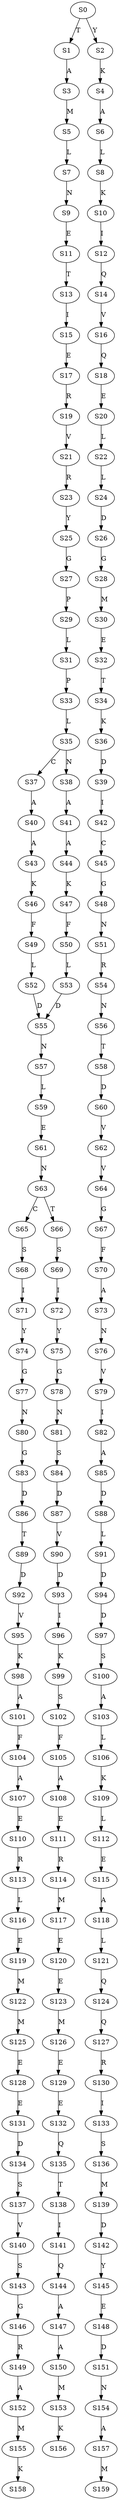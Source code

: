 strict digraph  {
	S0 -> S1 [ label = T ];
	S0 -> S2 [ label = Y ];
	S1 -> S3 [ label = A ];
	S2 -> S4 [ label = K ];
	S3 -> S5 [ label = M ];
	S4 -> S6 [ label = A ];
	S5 -> S7 [ label = L ];
	S6 -> S8 [ label = L ];
	S7 -> S9 [ label = N ];
	S8 -> S10 [ label = K ];
	S9 -> S11 [ label = E ];
	S10 -> S12 [ label = I ];
	S11 -> S13 [ label = T ];
	S12 -> S14 [ label = Q ];
	S13 -> S15 [ label = I ];
	S14 -> S16 [ label = V ];
	S15 -> S17 [ label = E ];
	S16 -> S18 [ label = Q ];
	S17 -> S19 [ label = R ];
	S18 -> S20 [ label = E ];
	S19 -> S21 [ label = V ];
	S20 -> S22 [ label = L ];
	S21 -> S23 [ label = R ];
	S22 -> S24 [ label = L ];
	S23 -> S25 [ label = Y ];
	S24 -> S26 [ label = D ];
	S25 -> S27 [ label = G ];
	S26 -> S28 [ label = G ];
	S27 -> S29 [ label = P ];
	S28 -> S30 [ label = M ];
	S29 -> S31 [ label = L ];
	S30 -> S32 [ label = E ];
	S31 -> S33 [ label = P ];
	S32 -> S34 [ label = T ];
	S33 -> S35 [ label = L ];
	S34 -> S36 [ label = K ];
	S35 -> S37 [ label = C ];
	S35 -> S38 [ label = N ];
	S36 -> S39 [ label = D ];
	S37 -> S40 [ label = A ];
	S38 -> S41 [ label = A ];
	S39 -> S42 [ label = I ];
	S40 -> S43 [ label = A ];
	S41 -> S44 [ label = A ];
	S42 -> S45 [ label = C ];
	S43 -> S46 [ label = K ];
	S44 -> S47 [ label = K ];
	S45 -> S48 [ label = G ];
	S46 -> S49 [ label = F ];
	S47 -> S50 [ label = F ];
	S48 -> S51 [ label = N ];
	S49 -> S52 [ label = L ];
	S50 -> S53 [ label = L ];
	S51 -> S54 [ label = R ];
	S52 -> S55 [ label = D ];
	S53 -> S55 [ label = D ];
	S54 -> S56 [ label = N ];
	S55 -> S57 [ label = N ];
	S56 -> S58 [ label = T ];
	S57 -> S59 [ label = L ];
	S58 -> S60 [ label = D ];
	S59 -> S61 [ label = E ];
	S60 -> S62 [ label = V ];
	S61 -> S63 [ label = N ];
	S62 -> S64 [ label = V ];
	S63 -> S65 [ label = C ];
	S63 -> S66 [ label = T ];
	S64 -> S67 [ label = G ];
	S65 -> S68 [ label = S ];
	S66 -> S69 [ label = S ];
	S67 -> S70 [ label = F ];
	S68 -> S71 [ label = I ];
	S69 -> S72 [ label = I ];
	S70 -> S73 [ label = A ];
	S71 -> S74 [ label = Y ];
	S72 -> S75 [ label = Y ];
	S73 -> S76 [ label = N ];
	S74 -> S77 [ label = G ];
	S75 -> S78 [ label = G ];
	S76 -> S79 [ label = V ];
	S77 -> S80 [ label = N ];
	S78 -> S81 [ label = N ];
	S79 -> S82 [ label = I ];
	S80 -> S83 [ label = G ];
	S81 -> S84 [ label = S ];
	S82 -> S85 [ label = A ];
	S83 -> S86 [ label = D ];
	S84 -> S87 [ label = D ];
	S85 -> S88 [ label = D ];
	S86 -> S89 [ label = T ];
	S87 -> S90 [ label = V ];
	S88 -> S91 [ label = L ];
	S89 -> S92 [ label = D ];
	S90 -> S93 [ label = D ];
	S91 -> S94 [ label = D ];
	S92 -> S95 [ label = V ];
	S93 -> S96 [ label = I ];
	S94 -> S97 [ label = D ];
	S95 -> S98 [ label = K ];
	S96 -> S99 [ label = K ];
	S97 -> S100 [ label = S ];
	S98 -> S101 [ label = A ];
	S99 -> S102 [ label = S ];
	S100 -> S103 [ label = A ];
	S101 -> S104 [ label = F ];
	S102 -> S105 [ label = F ];
	S103 -> S106 [ label = L ];
	S104 -> S107 [ label = A ];
	S105 -> S108 [ label = A ];
	S106 -> S109 [ label = K ];
	S107 -> S110 [ label = E ];
	S108 -> S111 [ label = E ];
	S109 -> S112 [ label = L ];
	S110 -> S113 [ label = R ];
	S111 -> S114 [ label = R ];
	S112 -> S115 [ label = E ];
	S113 -> S116 [ label = L ];
	S114 -> S117 [ label = M ];
	S115 -> S118 [ label = A ];
	S116 -> S119 [ label = E ];
	S117 -> S120 [ label = E ];
	S118 -> S121 [ label = L ];
	S119 -> S122 [ label = M ];
	S120 -> S123 [ label = E ];
	S121 -> S124 [ label = Q ];
	S122 -> S125 [ label = M ];
	S123 -> S126 [ label = M ];
	S124 -> S127 [ label = Q ];
	S125 -> S128 [ label = E ];
	S126 -> S129 [ label = E ];
	S127 -> S130 [ label = R ];
	S128 -> S131 [ label = E ];
	S129 -> S132 [ label = E ];
	S130 -> S133 [ label = I ];
	S131 -> S134 [ label = D ];
	S132 -> S135 [ label = Q ];
	S133 -> S136 [ label = S ];
	S134 -> S137 [ label = S ];
	S135 -> S138 [ label = T ];
	S136 -> S139 [ label = M ];
	S137 -> S140 [ label = V ];
	S138 -> S141 [ label = I ];
	S139 -> S142 [ label = D ];
	S140 -> S143 [ label = S ];
	S141 -> S144 [ label = Q ];
	S142 -> S145 [ label = Y ];
	S143 -> S146 [ label = G ];
	S144 -> S147 [ label = A ];
	S145 -> S148 [ label = E ];
	S146 -> S149 [ label = R ];
	S147 -> S150 [ label = A ];
	S148 -> S151 [ label = D ];
	S149 -> S152 [ label = A ];
	S150 -> S153 [ label = M ];
	S151 -> S154 [ label = N ];
	S152 -> S155 [ label = M ];
	S153 -> S156 [ label = K ];
	S154 -> S157 [ label = A ];
	S155 -> S158 [ label = K ];
	S157 -> S159 [ label = M ];
}
